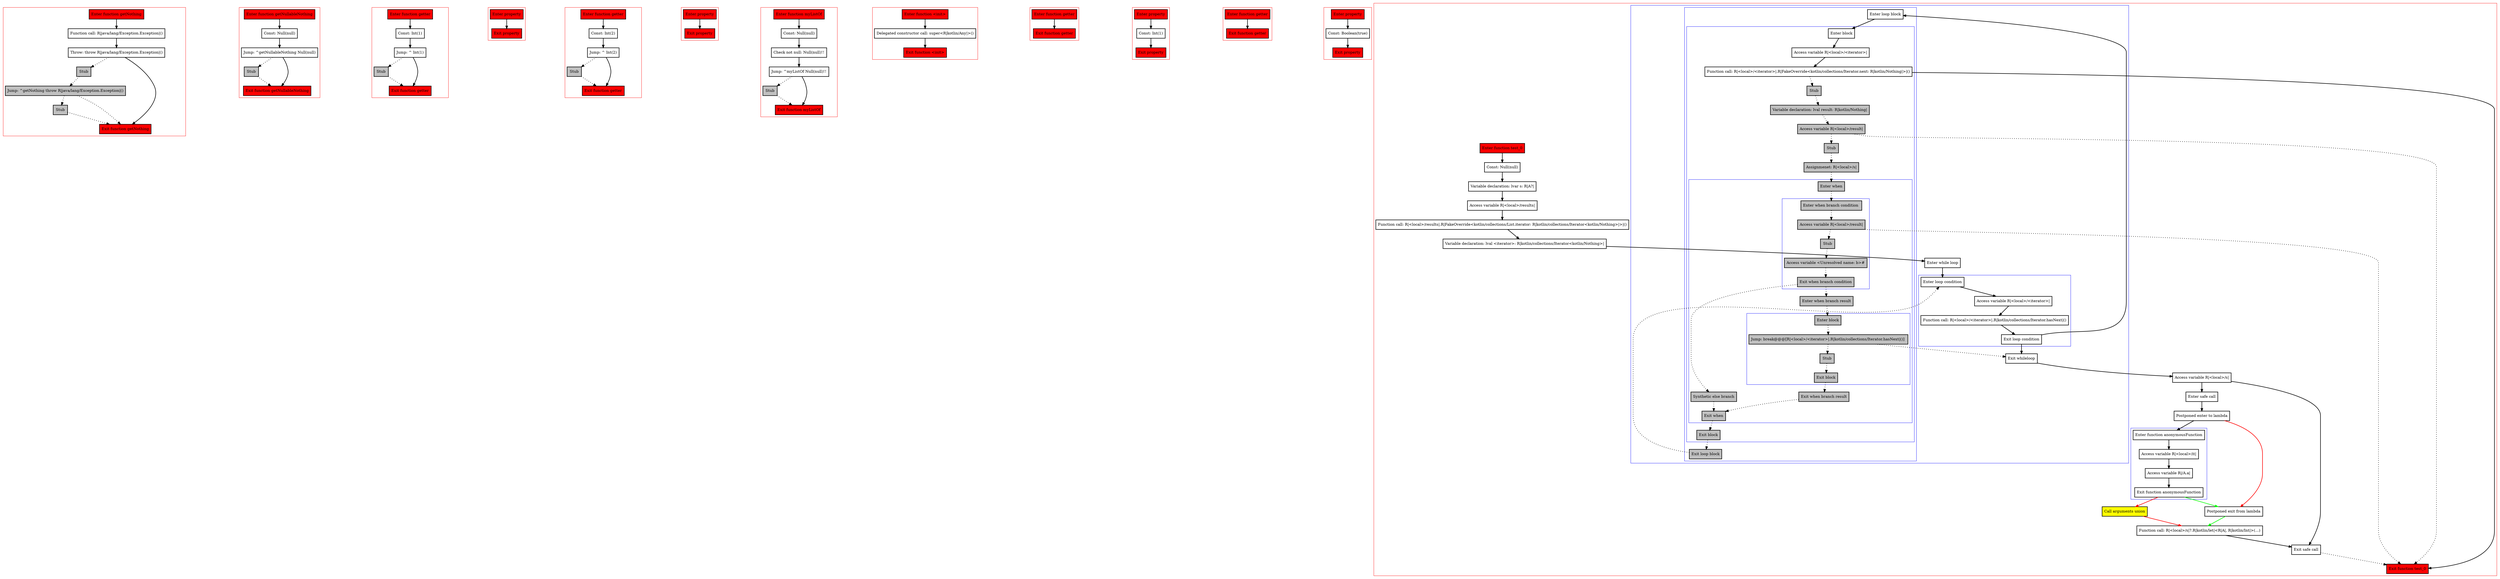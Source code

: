 digraph smartcastToNothing_kt {
    graph [nodesep=3]
    node [shape=box penwidth=2]
    edge [penwidth=2]

    subgraph cluster_0 {
        color=red
        0 [label="Enter function getNothing" style="filled" fillcolor=red];
        1 [label="Function call: R|java/lang/Exception.Exception|()"];
        2 [label="Throw: throw R|java/lang/Exception.Exception|()"];
        3 [label="Stub" style="filled" fillcolor=gray];
        4 [label="Jump: ^getNothing throw R|java/lang/Exception.Exception|()" style="filled" fillcolor=gray];
        5 [label="Stub" style="filled" fillcolor=gray];
        6 [label="Exit function getNothing" style="filled" fillcolor=red];
    }

    0 -> {1};
    1 -> {2};
    2 -> {6};
    2 -> {3} [style=dotted];
    3 -> {4} [style=dotted];
    4 -> {6 5} [style=dotted];
    5 -> {6} [style=dotted];

    subgraph cluster_1 {
        color=red
        7 [label="Enter function getNullableNothing" style="filled" fillcolor=red];
        8 [label="Const: Null(null)"];
        9 [label="Jump: ^getNullableNothing Null(null)"];
        10 [label="Stub" style="filled" fillcolor=gray];
        11 [label="Exit function getNullableNothing" style="filled" fillcolor=red];
    }

    7 -> {8};
    8 -> {9};
    9 -> {11};
    9 -> {10} [style=dotted];
    10 -> {11} [style=dotted];

    subgraph cluster_2 {
        color=red
        12 [label="Enter function getter" style="filled" fillcolor=red];
        13 [label="Const: Int(1)"];
        14 [label="Jump: ^ Int(1)"];
        15 [label="Stub" style="filled" fillcolor=gray];
        16 [label="Exit function getter" style="filled" fillcolor=red];
    }

    12 -> {13};
    13 -> {14};
    14 -> {16};
    14 -> {15} [style=dotted];
    15 -> {16} [style=dotted];

    subgraph cluster_3 {
        color=red
        17 [label="Enter property" style="filled" fillcolor=red];
        18 [label="Exit property" style="filled" fillcolor=red];
    }

    17 -> {18};

    subgraph cluster_4 {
        color=red
        19 [label="Enter function getter" style="filled" fillcolor=red];
        20 [label="Const: Int(2)"];
        21 [label="Jump: ^ Int(2)"];
        22 [label="Stub" style="filled" fillcolor=gray];
        23 [label="Exit function getter" style="filled" fillcolor=red];
    }

    19 -> {20};
    20 -> {21};
    21 -> {23};
    21 -> {22} [style=dotted];
    22 -> {23} [style=dotted];

    subgraph cluster_5 {
        color=red
        24 [label="Enter property" style="filled" fillcolor=red];
        25 [label="Exit property" style="filled" fillcolor=red];
    }

    24 -> {25};

    subgraph cluster_6 {
        color=red
        26 [label="Enter function myListOf" style="filled" fillcolor=red];
        27 [label="Const: Null(null)"];
        28 [label="Check not null: Null(null)!!"];
        29 [label="Jump: ^myListOf Null(null)!!"];
        30 [label="Stub" style="filled" fillcolor=gray];
        31 [label="Exit function myListOf" style="filled" fillcolor=red];
    }

    26 -> {27};
    27 -> {28};
    28 -> {29};
    29 -> {31};
    29 -> {30} [style=dotted];
    30 -> {31} [style=dotted];

    subgraph cluster_7 {
        color=red
        32 [label="Enter function <init>" style="filled" fillcolor=red];
        33 [label="Delegated constructor call: super<R|kotlin/Any|>()"];
        34 [label="Exit function <init>" style="filled" fillcolor=red];
    }

    32 -> {33};
    33 -> {34};

    subgraph cluster_8 {
        color=red
        35 [label="Enter function getter" style="filled" fillcolor=red];
        36 [label="Exit function getter" style="filled" fillcolor=red];
    }

    35 -> {36};

    subgraph cluster_9 {
        color=red
        37 [label="Enter property" style="filled" fillcolor=red];
        38 [label="Const: Int(1)"];
        39 [label="Exit property" style="filled" fillcolor=red];
    }

    37 -> {38};
    38 -> {39};

    subgraph cluster_10 {
        color=red
        40 [label="Enter function getter" style="filled" fillcolor=red];
        41 [label="Exit function getter" style="filled" fillcolor=red];
    }

    40 -> {41};

    subgraph cluster_11 {
        color=red
        42 [label="Enter property" style="filled" fillcolor=red];
        43 [label="Const: Boolean(true)"];
        44 [label="Exit property" style="filled" fillcolor=red];
    }

    42 -> {43};
    43 -> {44};

    subgraph cluster_12 {
        color=red
        45 [label="Enter function test_0" style="filled" fillcolor=red];
        46 [label="Const: Null(null)"];
        47 [label="Variable declaration: lvar s: R|A?|"];
        48 [label="Access variable R|<local>/results|"];
        49 [label="Function call: R|<local>/results|.R|FakeOverride<kotlin/collections/List.iterator: R|kotlin/collections/Iterator<kotlin/Nothing>|>|()"];
        50 [label="Variable declaration: lval <iterator>: R|kotlin/collections/Iterator<kotlin/Nothing>|"];
        subgraph cluster_13 {
            color=blue
            51 [label="Enter while loop"];
            subgraph cluster_14 {
                color=blue
                52 [label="Enter loop condition"];
                53 [label="Access variable R|<local>/<iterator>|"];
                54 [label="Function call: R|<local>/<iterator>|.R|kotlin/collections/Iterator.hasNext|()"];
                55 [label="Exit loop condition"];
            }
            subgraph cluster_15 {
                color=blue
                56 [label="Enter loop block"];
                subgraph cluster_16 {
                    color=blue
                    57 [label="Enter block"];
                    58 [label="Access variable R|<local>/<iterator>|"];
                    59 [label="Function call: R|<local>/<iterator>|.R|FakeOverride<kotlin/collections/Iterator.next: R|kotlin/Nothing|>|()"];
                    60 [label="Stub" style="filled" fillcolor=gray];
                    61 [label="Variable declaration: lval result: R|kotlin/Nothing|" style="filled" fillcolor=gray];
                    62 [label="Access variable R|<local>/result|" style="filled" fillcolor=gray];
                    63 [label="Stub" style="filled" fillcolor=gray];
                    64 [label="Assignmenet: R|<local>/s|" style="filled" fillcolor=gray];
                    subgraph cluster_17 {
                        color=blue
                        65 [label="Enter when" style="filled" fillcolor=gray];
                        subgraph cluster_18 {
                            color=blue
                            66 [label="Enter when branch condition " style="filled" fillcolor=gray];
                            67 [label="Access variable R|<local>/result|" style="filled" fillcolor=gray];
                            68 [label="Stub" style="filled" fillcolor=gray];
                            69 [label="Access variable <Unresolved name: b>#" style="filled" fillcolor=gray];
                            70 [label="Exit when branch condition" style="filled" fillcolor=gray];
                        }
                        71 [label="Synthetic else branch" style="filled" fillcolor=gray];
                        72 [label="Enter when branch result" style="filled" fillcolor=gray];
                        subgraph cluster_19 {
                            color=blue
                            73 [label="Enter block" style="filled" fillcolor=gray];
                            74 [label="Jump: break@@@[R|<local>/<iterator>|.R|kotlin/collections/Iterator.hasNext|()] " style="filled" fillcolor=gray];
                            75 [label="Stub" style="filled" fillcolor=gray];
                            76 [label="Exit block" style="filled" fillcolor=gray];
                        }
                        77 [label="Exit when branch result" style="filled" fillcolor=gray];
                        78 [label="Exit when" style="filled" fillcolor=gray];
                    }
                    79 [label="Exit block" style="filled" fillcolor=gray];
                }
                80 [label="Exit loop block" style="filled" fillcolor=gray];
            }
            81 [label="Exit whileloop"];
        }
        82 [label="Access variable R|<local>/s|"];
        83 [label="Enter safe call"];
        84 [label="Postponed enter to lambda"];
        subgraph cluster_20 {
            color=blue
            85 [label="Enter function anonymousFunction"];
            86 [label="Access variable R|<local>/it|"];
            87 [label="Access variable R|/A.a|"];
            88 [label="Exit function anonymousFunction"];
        }
        89 [label="Call arguments union" style="filled" fillcolor=yellow];
        90 [label="Postponed exit from lambda"];
        91 [label="Function call: R|<local>/s|?.R|kotlin/let|<R|A|, R|kotlin/Int|>(...)"];
        92 [label="Exit safe call"];
        93 [label="Exit function test_0" style="filled" fillcolor=red];
    }

    45 -> {46};
    46 -> {47};
    47 -> {48};
    48 -> {49};
    49 -> {50};
    50 -> {51};
    51 -> {52};
    52 -> {53};
    53 -> {54};
    54 -> {55};
    55 -> {81 56};
    56 -> {57};
    57 -> {58};
    58 -> {59};
    59 -> {93};
    59 -> {60} [style=dotted];
    60 -> {61} [style=dotted];
    61 -> {62} [style=dotted];
    62 -> {93 63} [style=dotted];
    63 -> {64} [style=dotted];
    64 -> {65} [style=dotted];
    65 -> {66} [style=dotted];
    66 -> {67} [style=dotted];
    67 -> {93 68} [style=dotted];
    68 -> {69} [style=dotted];
    69 -> {70} [style=dotted];
    70 -> {72 71} [style=dotted];
    71 -> {78} [style=dotted];
    72 -> {73} [style=dotted];
    73 -> {74} [style=dotted];
    74 -> {81 75} [style=dotted];
    75 -> {76} [style=dotted];
    76 -> {77} [style=dotted];
    77 -> {78} [style=dotted];
    78 -> {79} [style=dotted];
    79 -> {80} [style=dotted];
    80 -> {52} [style=dotted];
    81 -> {82};
    82 -> {83 92};
    83 -> {84};
    84 -> {85};
    84 -> {90} [color=red];
    85 -> {86};
    86 -> {87};
    87 -> {88};
    88 -> {90} [color=green];
    88 -> {89} [color=red];
    89 -> {91} [color=red];
    90 -> {91} [color=green];
    91 -> {92};
    92 -> {93} [style=dotted];

}
